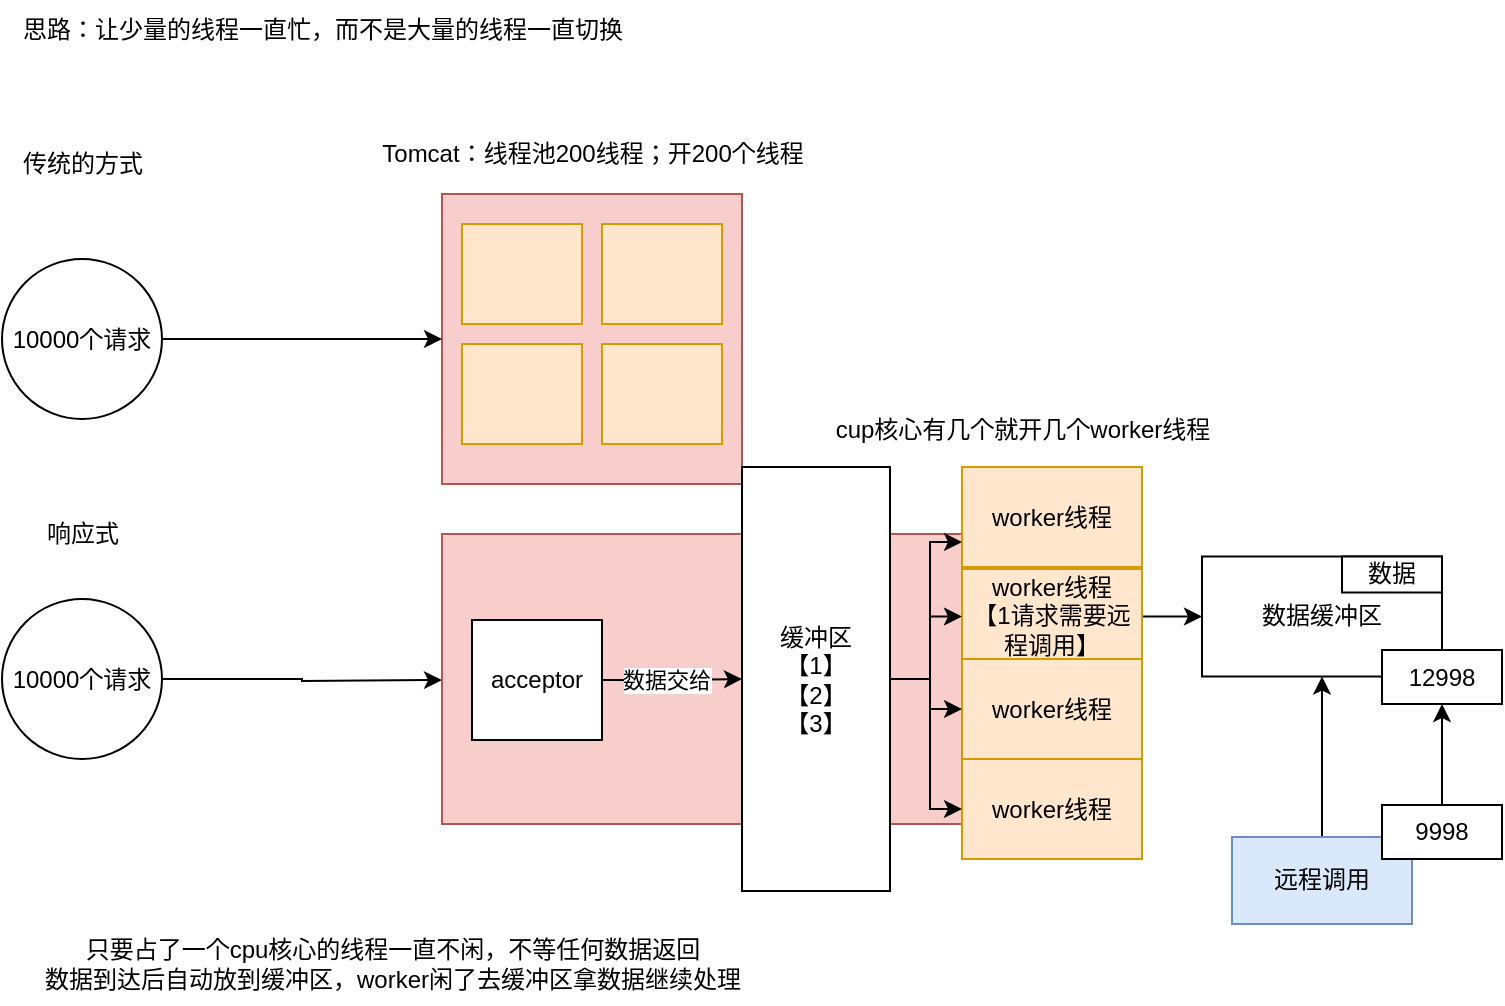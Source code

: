 <mxfile version="22.1.16" type="device">
  <diagram name="第 1 页" id="8nylP7GO_JYOq01xlXWl">
    <mxGraphModel dx="1018" dy="686" grid="1" gridSize="10" guides="1" tooltips="1" connect="1" arrows="1" fold="1" page="1" pageScale="1" pageWidth="827" pageHeight="1169" math="0" shadow="0">
      <root>
        <mxCell id="0" />
        <mxCell id="1" parent="0" />
        <mxCell id="7BooAykIAQbOtLISZMxS-1" value="传统的方式" style="text;html=1;align=center;verticalAlign=middle;resizable=0;points=[];autosize=1;strokeColor=none;fillColor=none;" vertex="1" parent="1">
          <mxGeometry x="50" y="115" width="80" height="30" as="geometry" />
        </mxCell>
        <mxCell id="7BooAykIAQbOtLISZMxS-2" value="" style="rounded=0;whiteSpace=wrap;html=1;fillColor=#f8cecc;strokeColor=#b85450;" vertex="1" parent="1">
          <mxGeometry x="270" y="145" width="150" height="145" as="geometry" />
        </mxCell>
        <mxCell id="7BooAykIAQbOtLISZMxS-4" style="edgeStyle=orthogonalEdgeStyle;rounded=0;orthogonalLoop=1;jettySize=auto;html=1;entryX=0;entryY=0.5;entryDx=0;entryDy=0;" edge="1" parent="1" source="7BooAykIAQbOtLISZMxS-3" target="7BooAykIAQbOtLISZMxS-2">
          <mxGeometry relative="1" as="geometry" />
        </mxCell>
        <mxCell id="7BooAykIAQbOtLISZMxS-3" value="10000个请求" style="ellipse;whiteSpace=wrap;html=1;aspect=fixed;" vertex="1" parent="1">
          <mxGeometry x="50" y="177.5" width="80" height="80" as="geometry" />
        </mxCell>
        <mxCell id="7BooAykIAQbOtLISZMxS-5" value="" style="rounded=0;whiteSpace=wrap;html=1;fillColor=#ffe6cc;strokeColor=#d79b00;" vertex="1" parent="1">
          <mxGeometry x="280" y="160" width="60" height="50" as="geometry" />
        </mxCell>
        <mxCell id="7BooAykIAQbOtLISZMxS-11" value="思路：让少量的线程一直忙，而不是大量的线程一直切换" style="text;html=1;align=center;verticalAlign=middle;resizable=0;points=[];autosize=1;strokeColor=none;fillColor=none;" vertex="1" parent="1">
          <mxGeometry x="50" y="48" width="320" height="30" as="geometry" />
        </mxCell>
        <mxCell id="7BooAykIAQbOtLISZMxS-12" value="" style="rounded=0;whiteSpace=wrap;html=1;fillColor=#ffe6cc;strokeColor=#d79b00;" vertex="1" parent="1">
          <mxGeometry x="350" y="160" width="60" height="50" as="geometry" />
        </mxCell>
        <mxCell id="7BooAykIAQbOtLISZMxS-13" value="" style="rounded=0;whiteSpace=wrap;html=1;fillColor=#ffe6cc;strokeColor=#d79b00;" vertex="1" parent="1">
          <mxGeometry x="280" y="220" width="60" height="50" as="geometry" />
        </mxCell>
        <mxCell id="7BooAykIAQbOtLISZMxS-14" value="" style="rounded=0;whiteSpace=wrap;html=1;fillColor=#ffe6cc;strokeColor=#d79b00;" vertex="1" parent="1">
          <mxGeometry x="350" y="220" width="60" height="50" as="geometry" />
        </mxCell>
        <mxCell id="7BooAykIAQbOtLISZMxS-16" value="Tomcat：线程池200线程；开200个线程" style="text;html=1;align=center;verticalAlign=middle;resizable=0;points=[];autosize=1;strokeColor=none;fillColor=none;" vertex="1" parent="1">
          <mxGeometry x="230" y="110" width="230" height="30" as="geometry" />
        </mxCell>
        <mxCell id="7BooAykIAQbOtLISZMxS-23" style="edgeStyle=orthogonalEdgeStyle;rounded=0;orthogonalLoop=1;jettySize=auto;html=1;entryX=0;entryY=0.5;entryDx=0;entryDy=0;" edge="1" parent="1" source="7BooAykIAQbOtLISZMxS-24">
          <mxGeometry relative="1" as="geometry">
            <mxPoint x="270" y="388" as="targetPoint" />
          </mxGeometry>
        </mxCell>
        <mxCell id="7BooAykIAQbOtLISZMxS-24" value="10000个请求" style="ellipse;whiteSpace=wrap;html=1;aspect=fixed;" vertex="1" parent="1">
          <mxGeometry x="50" y="347.5" width="80" height="80" as="geometry" />
        </mxCell>
        <mxCell id="7BooAykIAQbOtLISZMxS-29" value="" style="rounded=0;whiteSpace=wrap;html=1;fillColor=#f8cecc;strokeColor=#b85450;" vertex="1" parent="1">
          <mxGeometry x="270" y="315" width="290" height="145" as="geometry" />
        </mxCell>
        <mxCell id="7BooAykIAQbOtLISZMxS-48" style="edgeStyle=orthogonalEdgeStyle;rounded=0;orthogonalLoop=1;jettySize=auto;html=1;entryX=0;entryY=0.5;entryDx=0;entryDy=0;" edge="1" parent="1" source="7BooAykIAQbOtLISZMxS-25" target="7BooAykIAQbOtLISZMxS-42">
          <mxGeometry relative="1" as="geometry" />
        </mxCell>
        <mxCell id="7BooAykIAQbOtLISZMxS-25" value="worker线程&lt;br&gt;【1请求需要远程调用】" style="rounded=0;whiteSpace=wrap;html=1;fillColor=#ffe6cc;strokeColor=#d79b00;" vertex="1" parent="1">
          <mxGeometry x="530" y="332.5" width="90" height="47.5" as="geometry" />
        </mxCell>
        <mxCell id="7BooAykIAQbOtLISZMxS-26" value="worker线程" style="rounded=0;whiteSpace=wrap;html=1;fillColor=#ffe6cc;strokeColor=#d79b00;" vertex="1" parent="1">
          <mxGeometry x="530" y="281.5" width="90" height="50" as="geometry" />
        </mxCell>
        <mxCell id="7BooAykIAQbOtLISZMxS-27" value="worker线程" style="rounded=0;whiteSpace=wrap;html=1;fillColor=#ffe6cc;strokeColor=#d79b00;" vertex="1" parent="1">
          <mxGeometry x="530" y="427.5" width="90" height="50" as="geometry" />
        </mxCell>
        <mxCell id="7BooAykIAQbOtLISZMxS-28" value="worker线程" style="rounded=0;whiteSpace=wrap;html=1;fillColor=#ffe6cc;strokeColor=#d79b00;" vertex="1" parent="1">
          <mxGeometry x="530" y="377.5" width="90" height="50" as="geometry" />
        </mxCell>
        <mxCell id="7BooAykIAQbOtLISZMxS-30" value="响应式" style="text;html=1;align=center;verticalAlign=middle;resizable=0;points=[];autosize=1;strokeColor=none;fillColor=none;" vertex="1" parent="1">
          <mxGeometry x="60" y="300" width="60" height="30" as="geometry" />
        </mxCell>
        <mxCell id="7BooAykIAQbOtLISZMxS-34" style="edgeStyle=orthogonalEdgeStyle;rounded=0;orthogonalLoop=1;jettySize=auto;html=1;" edge="1" parent="1" source="7BooAykIAQbOtLISZMxS-31" target="7BooAykIAQbOtLISZMxS-33">
          <mxGeometry relative="1" as="geometry" />
        </mxCell>
        <mxCell id="7BooAykIAQbOtLISZMxS-35" value="数据交给" style="edgeLabel;html=1;align=center;verticalAlign=middle;resizable=0;points=[];" vertex="1" connectable="0" parent="7BooAykIAQbOtLISZMxS-34">
          <mxGeometry x="-0.091" relative="1" as="geometry">
            <mxPoint as="offset" />
          </mxGeometry>
        </mxCell>
        <mxCell id="7BooAykIAQbOtLISZMxS-31" value="acceptor" style="rounded=0;whiteSpace=wrap;html=1;" vertex="1" parent="1">
          <mxGeometry x="285" y="358" width="65" height="60" as="geometry" />
        </mxCell>
        <mxCell id="7BooAykIAQbOtLISZMxS-37" style="edgeStyle=orthogonalEdgeStyle;rounded=0;orthogonalLoop=1;jettySize=auto;html=1;entryX=0;entryY=0.75;entryDx=0;entryDy=0;" edge="1" parent="1" source="7BooAykIAQbOtLISZMxS-33" target="7BooAykIAQbOtLISZMxS-26">
          <mxGeometry relative="1" as="geometry" />
        </mxCell>
        <mxCell id="7BooAykIAQbOtLISZMxS-38" style="edgeStyle=orthogonalEdgeStyle;rounded=0;orthogonalLoop=1;jettySize=auto;html=1;" edge="1" parent="1" source="7BooAykIAQbOtLISZMxS-33" target="7BooAykIAQbOtLISZMxS-25">
          <mxGeometry relative="1" as="geometry" />
        </mxCell>
        <mxCell id="7BooAykIAQbOtLISZMxS-39" style="edgeStyle=orthogonalEdgeStyle;rounded=0;orthogonalLoop=1;jettySize=auto;html=1;entryX=0;entryY=0.5;entryDx=0;entryDy=0;" edge="1" parent="1" source="7BooAykIAQbOtLISZMxS-33" target="7BooAykIAQbOtLISZMxS-28">
          <mxGeometry relative="1" as="geometry" />
        </mxCell>
        <mxCell id="7BooAykIAQbOtLISZMxS-40" style="edgeStyle=orthogonalEdgeStyle;rounded=0;orthogonalLoop=1;jettySize=auto;html=1;" edge="1" parent="1" source="7BooAykIAQbOtLISZMxS-33" target="7BooAykIAQbOtLISZMxS-27">
          <mxGeometry relative="1" as="geometry" />
        </mxCell>
        <mxCell id="7BooAykIAQbOtLISZMxS-33" value="缓冲区&lt;br&gt;【1】&lt;br&gt;【2】&lt;br&gt;【3】" style="rounded=0;whiteSpace=wrap;html=1;" vertex="1" parent="1">
          <mxGeometry x="420" y="281.5" width="74" height="212" as="geometry" />
        </mxCell>
        <mxCell id="7BooAykIAQbOtLISZMxS-36" value="cup核心有几个就开几个worker线程" style="text;html=1;align=center;verticalAlign=middle;resizable=0;points=[];autosize=1;strokeColor=none;fillColor=none;" vertex="1" parent="1">
          <mxGeometry x="455" y="248" width="210" height="30" as="geometry" />
        </mxCell>
        <mxCell id="7BooAykIAQbOtLISZMxS-43" style="edgeStyle=orthogonalEdgeStyle;rounded=0;orthogonalLoop=1;jettySize=auto;html=1;" edge="1" parent="1" source="7BooAykIAQbOtLISZMxS-41" target="7BooAykIAQbOtLISZMxS-42">
          <mxGeometry relative="1" as="geometry" />
        </mxCell>
        <mxCell id="7BooAykIAQbOtLISZMxS-41" value="远程调用" style="rounded=0;whiteSpace=wrap;html=1;fillColor=#dae8fc;strokeColor=#6c8ebf;" vertex="1" parent="1">
          <mxGeometry x="665" y="466.5" width="90" height="43.5" as="geometry" />
        </mxCell>
        <mxCell id="7BooAykIAQbOtLISZMxS-42" value="数据缓冲区" style="rounded=0;whiteSpace=wrap;html=1;" vertex="1" parent="1">
          <mxGeometry x="650" y="326.25" width="120" height="60" as="geometry" />
        </mxCell>
        <mxCell id="7BooAykIAQbOtLISZMxS-44" value="12998" style="rounded=0;whiteSpace=wrap;html=1;" vertex="1" parent="1">
          <mxGeometry x="740" y="373" width="60" height="27" as="geometry" />
        </mxCell>
        <mxCell id="7BooAykIAQbOtLISZMxS-46" style="edgeStyle=orthogonalEdgeStyle;rounded=0;orthogonalLoop=1;jettySize=auto;html=1;entryX=0.5;entryY=1;entryDx=0;entryDy=0;" edge="1" parent="1" source="7BooAykIAQbOtLISZMxS-45" target="7BooAykIAQbOtLISZMxS-44">
          <mxGeometry relative="1" as="geometry" />
        </mxCell>
        <mxCell id="7BooAykIAQbOtLISZMxS-45" value="9998" style="rounded=0;whiteSpace=wrap;html=1;" vertex="1" parent="1">
          <mxGeometry x="740" y="450.5" width="60" height="27" as="geometry" />
        </mxCell>
        <mxCell id="7BooAykIAQbOtLISZMxS-49" value="数据" style="rounded=0;whiteSpace=wrap;html=1;" vertex="1" parent="1">
          <mxGeometry x="720" y="326.25" width="50" height="18" as="geometry" />
        </mxCell>
        <mxCell id="7BooAykIAQbOtLISZMxS-50" value="只要占了一个cpu核心的线程一直不闲，不等任何数据返回&lt;br&gt;数据到达后自动放到缓冲区，worker闲了去缓冲区拿数据继续处理" style="text;html=1;align=center;verticalAlign=middle;resizable=0;points=[];autosize=1;strokeColor=none;fillColor=none;" vertex="1" parent="1">
          <mxGeometry x="60" y="510" width="370" height="40" as="geometry" />
        </mxCell>
      </root>
    </mxGraphModel>
  </diagram>
</mxfile>
